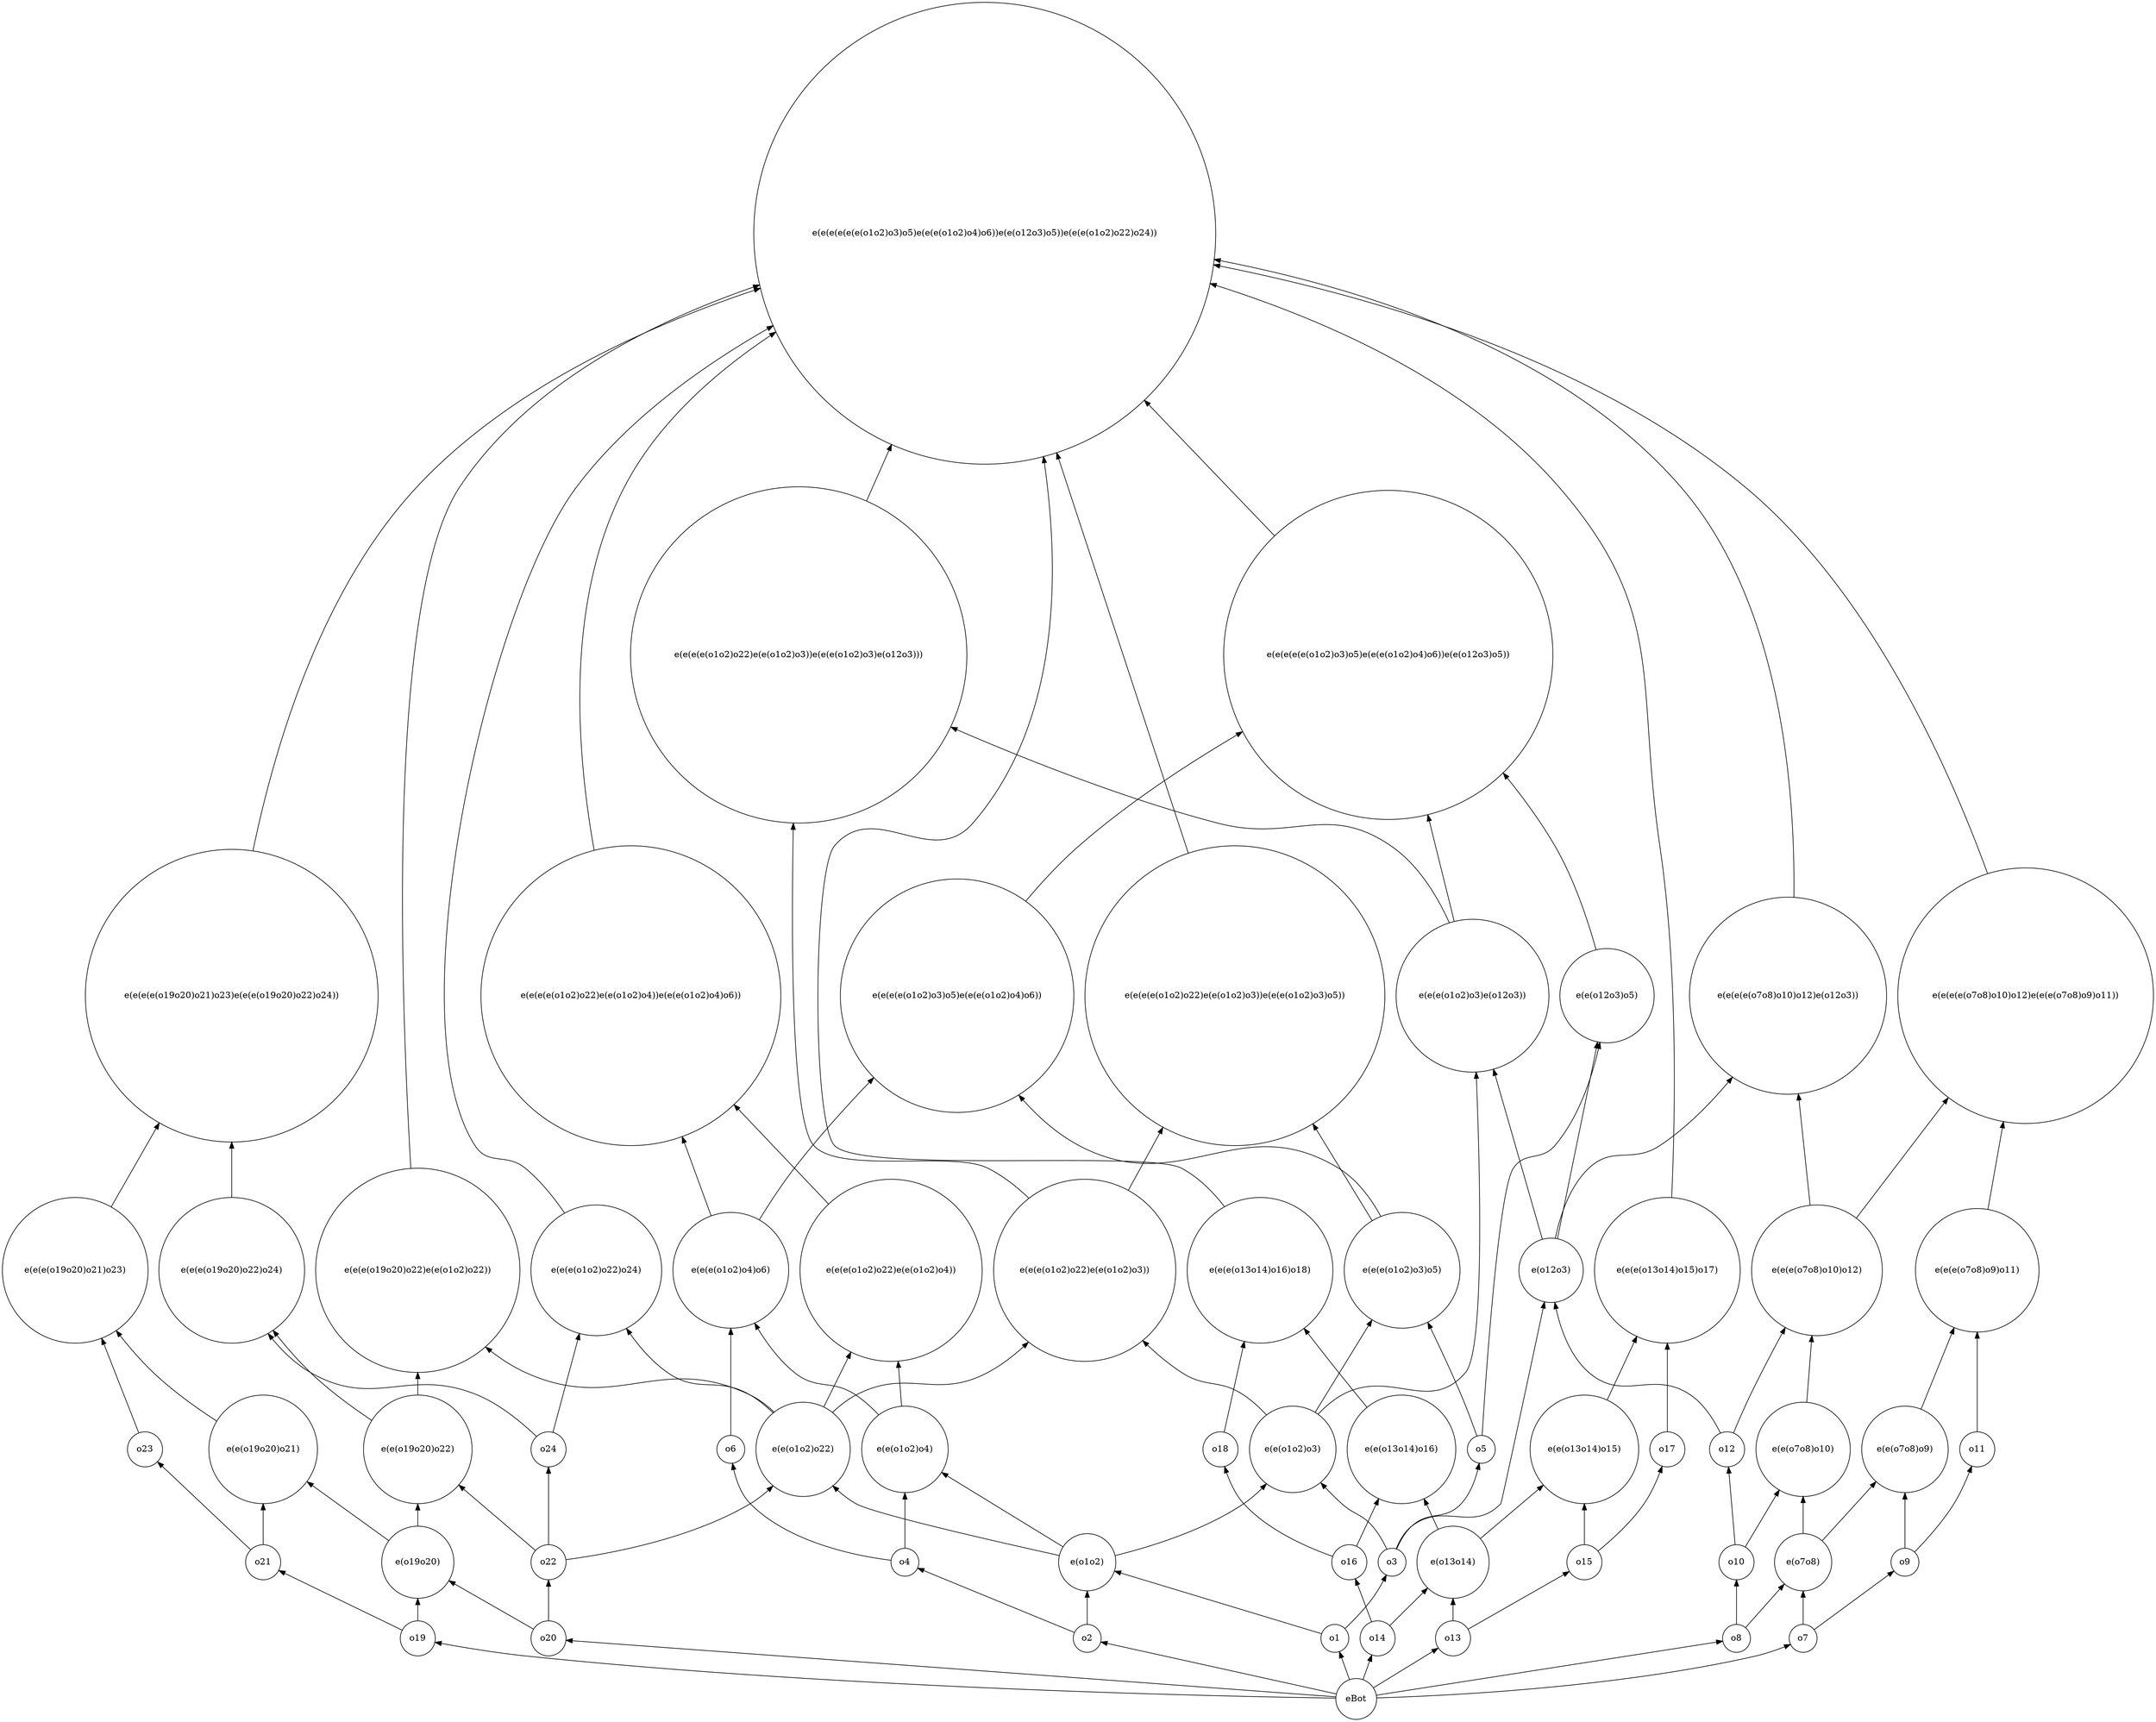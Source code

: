 strict digraph cla_v5_df_preMerge {
	rankdir=BT
	o4 [shape=circle]
	"e(e(e(e(e(o1o2)o3)o5)e(e(e(o1o2)o4)o6))e(e(o12o3)o5))" [shape=circle]
	o3 [shape=circle]
	o23 [shape=circle]
	"e(e(e(e(o1o2)o3)o5)e(e(e(o1o2)o4)o6))" [shape=circle]
	o6 [shape=circle]
	"e(o1o2)" [shape=circle]
	eBot [shape=circle]
	"e(e(e(o1o2)o4)o6)" [shape=circle]
	o15 [shape=circle]
	o5 [shape=circle]
	"e(e(e(e(o1o2)o22)e(e(o1o2)o3))e(e(e(o1o2)o3)o5))" [shape=circle]
	"e(e(e(o13o14)o15)o17)" [shape=circle]
	"e(o12o3)" [shape=circle]
	"e(e(e(o1o2)o3)e(o12o3))" [shape=circle]
	"e(e(o13o14)o15)" [shape=circle]
	o14 [shape=circle]
	o19 [shape=circle]
	o10 [shape=circle]
	o2 [shape=circle]
	"e(e(e(o1o2)o22)e(e(o1o2)o4))" [shape=circle]
	"e(e(e(e(e(e(o1o2)o3)o5)e(e(e(o1o2)o4)o6))e(e(o12o3)o5))e(e(e(o1o2)o22)o24))" [shape=circle]
	"e(e(e(o19o20)o21)o23)" [shape=circle]
	"e(e(o19o20)o22)" [shape=circle]
	"e(e(o1o2)o4)" [shape=circle]
	o1 [shape=circle]
	o17 [shape=circle]
	"e(o19o20)" [shape=circle]
	o8 [shape=circle]
	"e(e(e(o13o14)o16)o18)" [shape=circle]
	"e(o7o8)" [shape=circle]
	"e(e(e(o1o2)o3)o5)" [shape=circle]
	o24 [shape=circle]
	"e(e(o7o8)o9)" [shape=circle]
	"e(e(e(o7o8)o10)o12)" [shape=circle]
	o16 [shape=circle]
	"e(o13o14)" [shape=circle]
	"e(e(e(e(o7o8)o10)o12)e(e(e(o7o8)o9)o11))" [shape=circle]
	"e(e(o13o14)o16)" [shape=circle]
	"e(e(o1o2)o3)" [shape=circle]
	"e(e(e(e(o1o2)o22)e(e(o1o2)o4))e(e(e(o1o2)o4)o6))" [shape=circle]
	o20 [shape=circle]
	"e(e(o1o2)o22)" [shape=circle]
	o11 [shape=circle]
	o7 [shape=circle]
	o22 [shape=circle]
	o12 [shape=circle]
	"e(e(o7o8)o10)" [shape=circle]
	"e(e(e(e(o19o20)o21)o23)e(e(e(o19o20)o22)o24))" [shape=circle]
	"e(e(e(e(o1o2)o22)e(e(o1o2)o3))e(e(e(o1o2)o3)e(o12o3)))" [shape=circle]
	"e(e(o19o20)o21)" [shape=circle]
	o13 [shape=circle]
	"e(e(e(o19o20)o22)e(e(o1o2)o22))" [shape=circle]
	"e(e(e(o1o2)o22)e(e(o1o2)o3))" [shape=circle]
	o9 [shape=circle]
	"e(e(e(e(o7o8)o10)o12)e(o12o3))" [shape=circle]
	"e(e(e(o19o20)o22)o24)" [shape=circle]
	"e(e(e(o7o8)o9)o11)" [shape=circle]
	o21 [shape=circle]
	"e(e(e(o1o2)o22)o24)" [shape=circle]
	"e(e(o12o3)o5)" [shape=circle]
	o18 [shape=circle]
	o2 -> o4
	"e(e(o12o3)o5)" -> "e(e(e(e(e(o1o2)o3)o5)e(e(e(o1o2)o4)o6))e(e(o12o3)o5))"
	"e(e(e(e(o1o2)o3)o5)e(e(e(o1o2)o4)o6))" -> "e(e(e(e(e(o1o2)o3)o5)e(e(e(o1o2)o4)o6))e(e(o12o3)o5))"
	"e(e(e(o1o2)o3)e(o12o3))" -> "e(e(e(e(e(o1o2)o3)o5)e(e(e(o1o2)o4)o6))e(e(o12o3)o5))"
	o1 -> o3
	o21 -> o23
	"e(e(e(o1o2)o3)o5)" -> "e(e(e(e(o1o2)o3)o5)e(e(e(o1o2)o4)o6))"
	"e(e(e(o1o2)o4)o6)" -> "e(e(e(e(o1o2)o3)o5)e(e(e(o1o2)o4)o6))"
	o4 -> o6
	o2 -> "e(o1o2)"
	o1 -> "e(o1o2)"
	"e(e(o1o2)o4)" -> "e(e(e(o1o2)o4)o6)"
	o6 -> "e(e(e(o1o2)o4)o6)"
	o13 -> o15
	o3 -> o5
	"e(e(e(o1o2)o3)o5)" -> "e(e(e(e(o1o2)o22)e(e(o1o2)o3))e(e(e(o1o2)o3)o5))"
	"e(e(e(o1o2)o22)e(e(o1o2)o3))" -> "e(e(e(e(o1o2)o22)e(e(o1o2)o3))e(e(e(o1o2)o3)o5))"
	"e(e(o13o14)o15)" -> "e(e(e(o13o14)o15)o17)"
	o17 -> "e(e(e(o13o14)o15)o17)"
	o12 -> "e(o12o3)"
	o3 -> "e(o12o3)"
	"e(e(o1o2)o3)" -> "e(e(e(o1o2)o3)e(o12o3))"
	"e(o12o3)" -> "e(e(e(o1o2)o3)e(o12o3))"
	"e(o13o14)" -> "e(e(o13o14)o15)"
	o15 -> "e(e(o13o14)o15)"
	eBot -> o14
	eBot -> o19
	o8 -> o10
	eBot -> o2
	"e(e(o1o2)o4)" -> "e(e(e(o1o2)o22)e(e(o1o2)o4))"
	"e(e(o1o2)o22)" -> "e(e(e(o1o2)o22)e(e(o1o2)o4))"
	"e(e(e(e(e(o1o2)o3)o5)e(e(e(o1o2)o4)o6))e(e(o12o3)o5))" -> "e(e(e(e(e(e(o1o2)o3)o5)e(e(e(o1o2)o4)o6))e(e(o12o3)o5))e(e(e(o1o2)o22)o24))"
	"e(e(e(e(o7o8)o10)o12)e(o12o3))" -> "e(e(e(e(e(e(o1o2)o3)o5)e(e(e(o1o2)o4)o6))e(e(o12o3)o5))e(e(e(o1o2)o22)o24))"
	"e(e(e(o13o14)o16)o18)" -> "e(e(e(e(e(e(o1o2)o3)o5)e(e(e(o1o2)o4)o6))e(e(o12o3)o5))e(e(e(o1o2)o22)o24))"
	"e(e(e(e(o19o20)o21)o23)e(e(e(o19o20)o22)o24))" -> "e(e(e(e(e(e(o1o2)o3)o5)e(e(e(o1o2)o4)o6))e(e(o12o3)o5))e(e(e(o1o2)o22)o24))"
	"e(e(e(o13o14)o15)o17)" -> "e(e(e(e(e(e(o1o2)o3)o5)e(e(e(o1o2)o4)o6))e(e(o12o3)o5))e(e(e(o1o2)o22)o24))"
	"e(e(e(e(o1o2)o22)e(e(o1o2)o3))e(e(e(o1o2)o3)o5))" -> "e(e(e(e(e(e(o1o2)o3)o5)e(e(e(o1o2)o4)o6))e(e(o12o3)o5))e(e(e(o1o2)o22)o24))"
	"e(e(e(e(o7o8)o10)o12)e(e(e(o7o8)o9)o11))" -> "e(e(e(e(e(e(o1o2)o3)o5)e(e(e(o1o2)o4)o6))e(e(o12o3)o5))e(e(e(o1o2)o22)o24))"
	"e(e(e(o19o20)o22)e(e(o1o2)o22))" -> "e(e(e(e(e(e(o1o2)o3)o5)e(e(e(o1o2)o4)o6))e(e(o12o3)o5))e(e(e(o1o2)o22)o24))"
	"e(e(e(o1o2)o22)o24)" -> "e(e(e(e(e(e(o1o2)o3)o5)e(e(e(o1o2)o4)o6))e(e(o12o3)o5))e(e(e(o1o2)o22)o24))"
	"e(e(e(e(o1o2)o22)e(e(o1o2)o3))e(e(e(o1o2)o3)e(o12o3)))" -> "e(e(e(e(e(e(o1o2)o3)o5)e(e(e(o1o2)o4)o6))e(e(o12o3)o5))e(e(e(o1o2)o22)o24))"
	"e(e(e(e(o1o2)o22)e(e(o1o2)o4))e(e(e(o1o2)o4)o6))" -> "e(e(e(e(e(e(o1o2)o3)o5)e(e(e(o1o2)o4)o6))e(e(o12o3)o5))e(e(e(o1o2)o22)o24))"
	o23 -> "e(e(e(o19o20)o21)o23)"
	"e(e(o19o20)o21)" -> "e(e(e(o19o20)o21)o23)"
	o22 -> "e(e(o19o20)o22)"
	"e(o19o20)" -> "e(e(o19o20)o22)"
	o4 -> "e(e(o1o2)o4)"
	"e(o1o2)" -> "e(e(o1o2)o4)"
	eBot -> o1
	o15 -> o17
	o20 -> "e(o19o20)"
	o19 -> "e(o19o20)"
	eBot -> o8
	"e(e(o13o14)o16)" -> "e(e(e(o13o14)o16)o18)"
	o18 -> "e(e(e(o13o14)o16)o18)"
	o8 -> "e(o7o8)"
	o7 -> "e(o7o8)"
	o5 -> "e(e(e(o1o2)o3)o5)"
	"e(e(o1o2)o3)" -> "e(e(e(o1o2)o3)o5)"
	o22 -> o24
	o9 -> "e(e(o7o8)o9)"
	"e(o7o8)" -> "e(e(o7o8)o9)"
	o12 -> "e(e(e(o7o8)o10)o12)"
	"e(e(o7o8)o10)" -> "e(e(e(o7o8)o10)o12)"
	o14 -> o16
	o13 -> "e(o13o14)"
	o14 -> "e(o13o14)"
	"e(e(e(o7o8)o9)o11)" -> "e(e(e(e(o7o8)o10)o12)e(e(e(o7o8)o9)o11))"
	"e(e(e(o7o8)o10)o12)" -> "e(e(e(e(o7o8)o10)o12)e(e(e(o7o8)o9)o11))"
	"e(o13o14)" -> "e(e(o13o14)o16)"
	o16 -> "e(e(o13o14)o16)"
	"e(o1o2)" -> "e(e(o1o2)o3)"
	o3 -> "e(e(o1o2)o3)"
	"e(e(e(o1o2)o22)e(e(o1o2)o4))" -> "e(e(e(e(o1o2)o22)e(e(o1o2)o4))e(e(e(o1o2)o4)o6))"
	"e(e(e(o1o2)o4)o6)" -> "e(e(e(e(o1o2)o22)e(e(o1o2)o4))e(e(e(o1o2)o4)o6))"
	eBot -> o20
	"e(o1o2)" -> "e(e(o1o2)o22)"
	o22 -> "e(e(o1o2)o22)"
	o9 -> o11
	eBot -> o7
	o20 -> o22
	o10 -> o12
	"e(o7o8)" -> "e(e(o7o8)o10)"
	o10 -> "e(e(o7o8)o10)"
	"e(e(e(o19o20)o21)o23)" -> "e(e(e(e(o19o20)o21)o23)e(e(e(o19o20)o22)o24))"
	"e(e(e(o19o20)o22)o24)" -> "e(e(e(e(o19o20)o21)o23)e(e(e(o19o20)o22)o24))"
	"e(e(e(o1o2)o22)e(e(o1o2)o3))" -> "e(e(e(e(o1o2)o22)e(e(o1o2)o3))e(e(e(o1o2)o3)e(o12o3)))"
	"e(e(e(o1o2)o3)e(o12o3))" -> "e(e(e(e(o1o2)o22)e(e(o1o2)o3))e(e(e(o1o2)o3)e(o12o3)))"
	o21 -> "e(e(o19o20)o21)"
	"e(o19o20)" -> "e(e(o19o20)o21)"
	eBot -> o13
	"e(e(o19o20)o22)" -> "e(e(e(o19o20)o22)e(e(o1o2)o22))"
	"e(e(o1o2)o22)" -> "e(e(e(o19o20)o22)e(e(o1o2)o22))"
	"e(e(o1o2)o3)" -> "e(e(e(o1o2)o22)e(e(o1o2)o3))"
	"e(e(o1o2)o22)" -> "e(e(e(o1o2)o22)e(e(o1o2)o3))"
	o7 -> o9
	"e(e(e(o7o8)o10)o12)" -> "e(e(e(e(o7o8)o10)o12)e(o12o3))"
	"e(o12o3)" -> "e(e(e(e(o7o8)o10)o12)e(o12o3))"
	o24 -> "e(e(e(o19o20)o22)o24)"
	"e(e(o19o20)o22)" -> "e(e(e(o19o20)o22)o24)"
	o11 -> "e(e(e(o7o8)o9)o11)"
	"e(e(o7o8)o9)" -> "e(e(e(o7o8)o9)o11)"
	o19 -> o21
	o24 -> "e(e(e(o1o2)o22)o24)"
	"e(e(o1o2)o22)" -> "e(e(e(o1o2)o22)o24)"
	o5 -> "e(e(o12o3)o5)"
	"e(o12o3)" -> "e(e(o12o3)o5)"
	o16 -> o18
}
